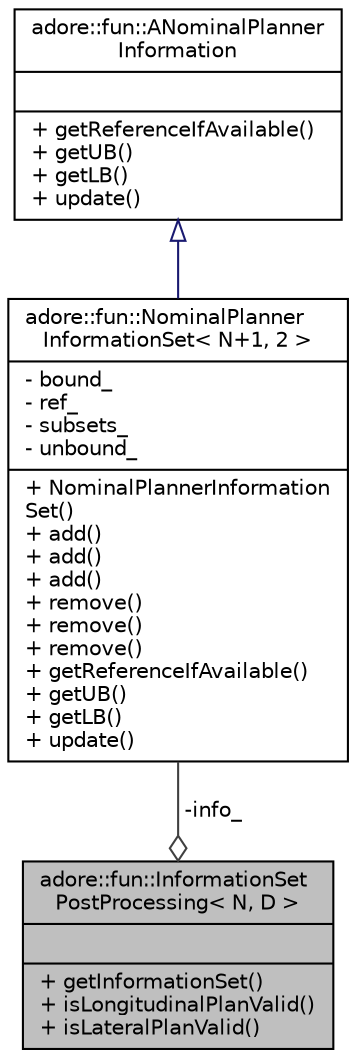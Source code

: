digraph "adore::fun::InformationSetPostProcessing&lt; N, D &gt;"
{
 // LATEX_PDF_SIZE
  edge [fontname="Helvetica",fontsize="10",labelfontname="Helvetica",labelfontsize="10"];
  node [fontname="Helvetica",fontsize="10",shape=record];
  Node1 [label="{adore::fun::InformationSet\lPostProcessing\< N, D \>\n||+ getInformationSet()\l+ isLongitudinalPlanValid()\l+ isLateralPlanValid()\l}",height=0.2,width=0.4,color="black", fillcolor="grey75", style="filled", fontcolor="black",tooltip=" "];
  Node2 -> Node1 [color="grey25",fontsize="10",style="solid",label=" -info_" ,arrowhead="odiamond",fontname="Helvetica"];
  Node2 [label="{adore::fun::NominalPlanner\lInformationSet\< N+1, 2 \>\n|- bound_\l- ref_\l- subsets_\l- unbound_\l|+ NominalPlannerInformation\lSet()\l+ add()\l+ add()\l+ add()\l+ remove()\l+ remove()\l+ remove()\l+ getReferenceIfAvailable()\l+ getUB()\l+ getLB()\l+ update()\l}",height=0.2,width=0.4,color="black", fillcolor="white", style="filled",URL="$classadore_1_1fun_1_1NominalPlannerInformationSet.html",tooltip=" "];
  Node3 -> Node2 [dir="back",color="midnightblue",fontsize="10",style="solid",arrowtail="onormal",fontname="Helvetica"];
  Node3 [label="{adore::fun::ANominalPlanner\lInformation\n||+ getReferenceIfAvailable()\l+ getUB()\l+ getLB()\l+ update()\l}",height=0.2,width=0.4,color="black", fillcolor="white", style="filled",URL="$classadore_1_1fun_1_1ANominalPlannerInformation.html",tooltip=" "];
}
